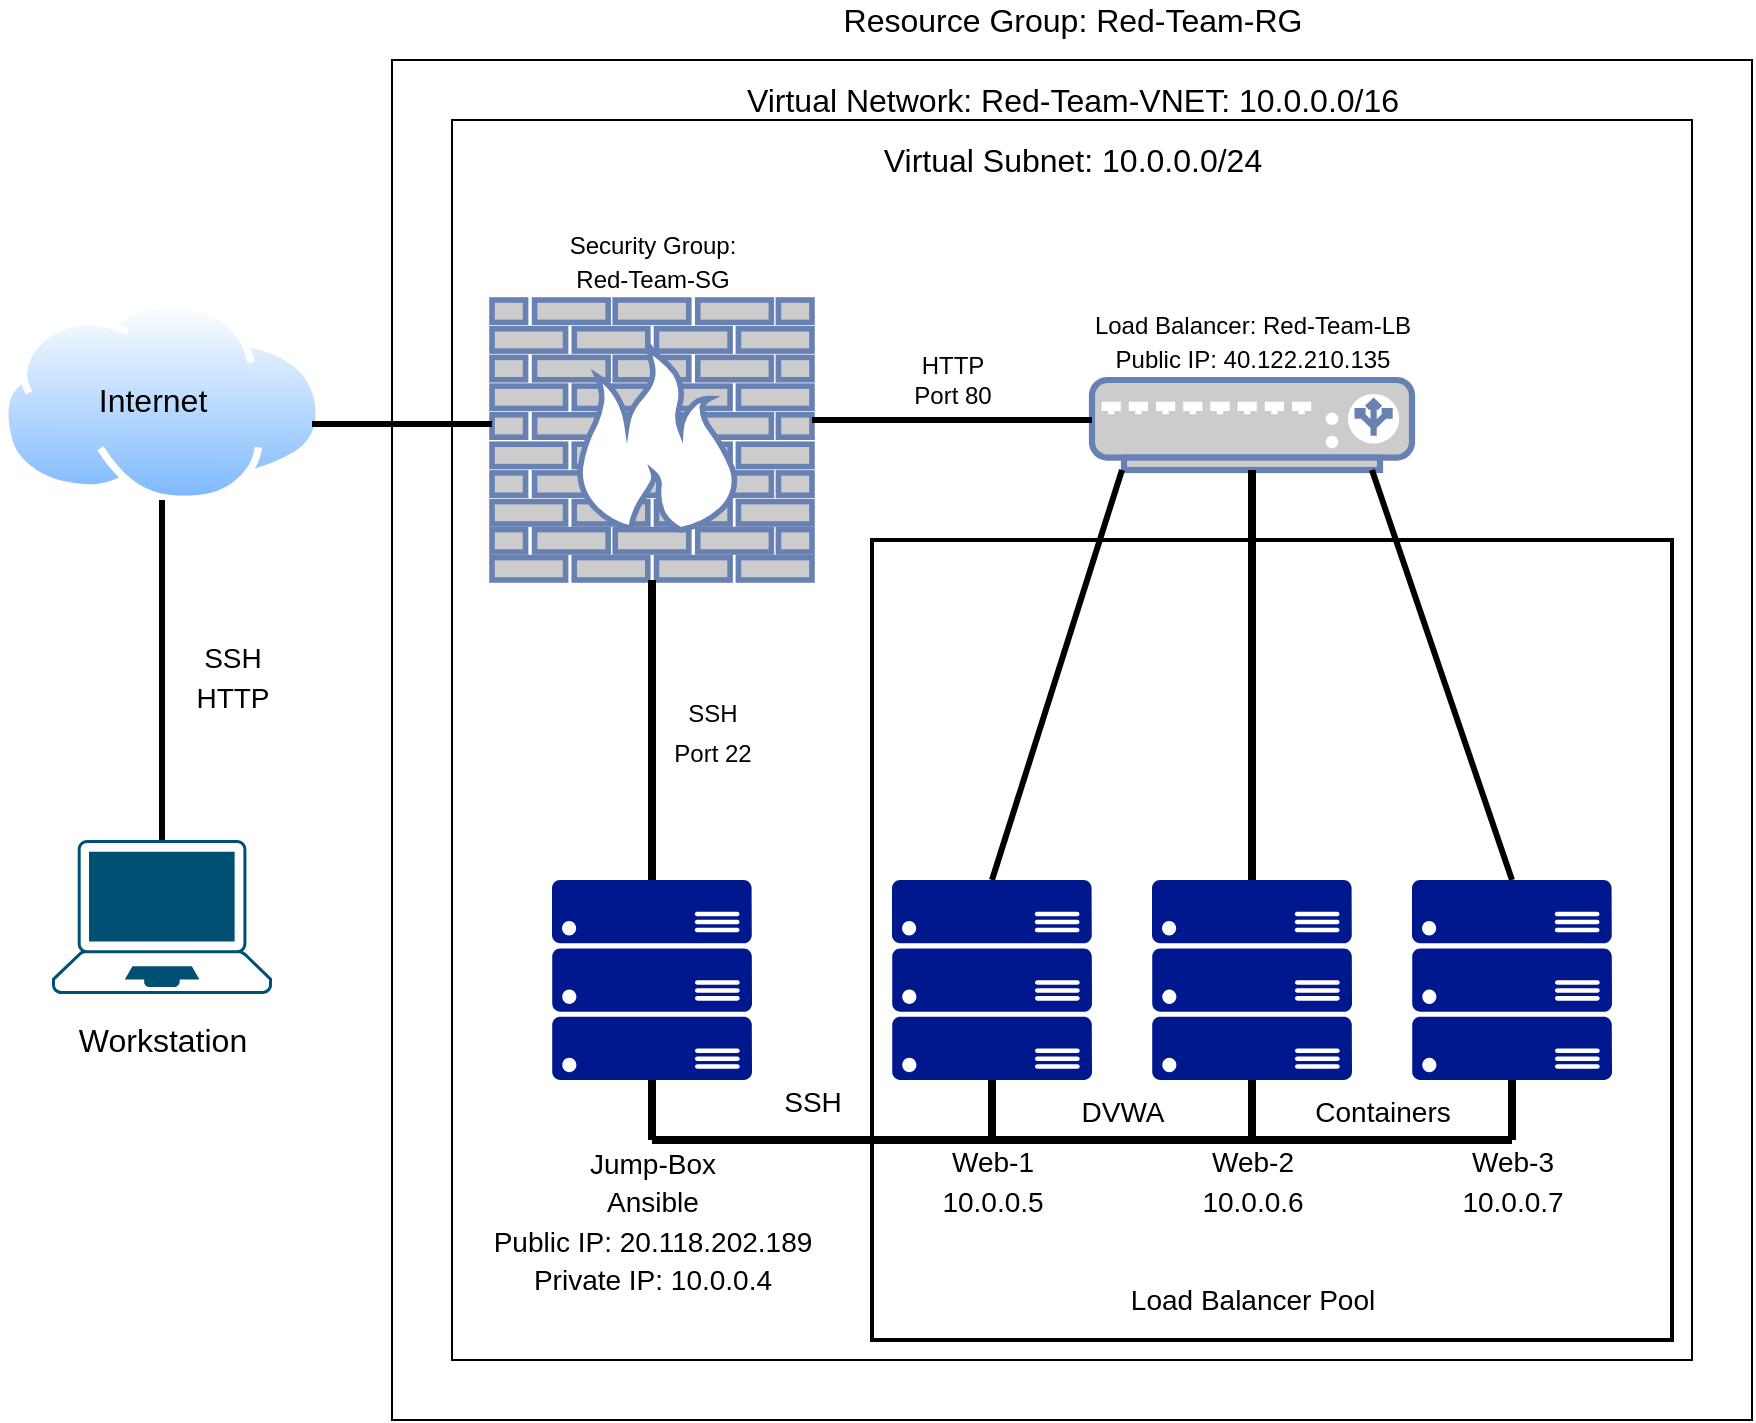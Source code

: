 <mxfile version="15.9.4" type="device"><diagram id="rGiCrMlSFIkEMAg81hAY" name="Page-1"><mxGraphModel dx="1422" dy="762" grid="1" gridSize="10" guides="1" tooltips="1" connect="1" arrows="1" fold="1" page="1" pageScale="1" pageWidth="850" pageHeight="1100" math="0" shadow="0"><root><mxCell id="0"/><mxCell id="1" parent="0"/><mxCell id="eE_JRRioI87IlITitQMR-1" value="" style="whiteSpace=wrap;html=1;aspect=fixed;" parent="1" vertex="1"><mxGeometry x="240" y="40" width="680" height="680" as="geometry"/></mxCell><mxCell id="eE_JRRioI87IlITitQMR-2" value="Resource Group: Red-Team-RG" style="text;html=1;resizable=0;autosize=1;align=center;verticalAlign=middle;points=[];fillColor=none;strokeColor=none;rounded=0;fontSize=16;" parent="1" vertex="1"><mxGeometry x="460" y="10" width="240" height="20" as="geometry"/></mxCell><mxCell id="eE_JRRioI87IlITitQMR-3" value="" style="whiteSpace=wrap;html=1;aspect=fixed;fontSize=16;" parent="1" vertex="1"><mxGeometry x="270" y="70" width="620" height="620" as="geometry"/></mxCell><mxCell id="eE_JRRioI87IlITitQMR-4" value="Virtual Network: Red-Team-VNET: 10.0.0.0/16" style="text;html=1;resizable=0;autosize=1;align=center;verticalAlign=middle;points=[];fillColor=none;strokeColor=none;rounded=0;fontSize=16;" parent="1" vertex="1"><mxGeometry x="410" y="50" width="340" height="20" as="geometry"/></mxCell><mxCell id="eE_JRRioI87IlITitQMR-5" value="Virtual Subnet: 10.0.0.0/24" style="text;html=1;resizable=0;autosize=1;align=center;verticalAlign=middle;points=[];fillColor=none;strokeColor=none;rounded=0;fontSize=16;" parent="1" vertex="1"><mxGeometry x="480" y="80" width="200" height="20" as="geometry"/></mxCell><mxCell id="eE_JRRioI87IlITitQMR-6" value="" style="points=[[0.13,0.02,0],[0.5,0,0],[0.87,0.02,0],[0.885,0.4,0],[0.985,0.985,0],[0.5,1,0],[0.015,0.985,0],[0.115,0.4,0]];verticalLabelPosition=bottom;sketch=0;html=1;verticalAlign=top;aspect=fixed;align=center;pointerEvents=1;shape=mxgraph.cisco19.laptop;fillColor=#005073;strokeColor=none;fontSize=16;" parent="1" vertex="1"><mxGeometry x="70" y="430" width="110" height="77" as="geometry"/></mxCell><mxCell id="eE_JRRioI87IlITitQMR-7" value="" style="aspect=fixed;perimeter=ellipsePerimeter;html=1;align=center;shadow=0;dashed=0;spacingTop=3;image;image=img/lib/active_directory/internet_cloud.svg;fontSize=16;" parent="1" vertex="1"><mxGeometry x="44.44" y="160" width="161.11" height="101.5" as="geometry"/></mxCell><mxCell id="eE_JRRioI87IlITitQMR-8" value="" style="fontColor=#0066CC;verticalAlign=top;verticalLabelPosition=bottom;labelPosition=center;align=center;html=1;outlineConnect=0;fillColor=#CCCCCC;strokeColor=#6881B3;gradientColor=none;gradientDirection=north;strokeWidth=2;shape=mxgraph.networks.firewall;fontSize=16;" parent="1" vertex="1"><mxGeometry x="290" y="160" width="160" height="140" as="geometry"/></mxCell><mxCell id="eE_JRRioI87IlITitQMR-10" value="" style="sketch=0;aspect=fixed;pointerEvents=1;shadow=0;dashed=0;html=1;strokeColor=none;labelPosition=center;verticalLabelPosition=bottom;verticalAlign=top;align=center;fillColor=#00188D;shape=mxgraph.azure.server_rack;fontSize=16;" parent="1" vertex="1"><mxGeometry x="320" y="450" width="100" height="100" as="geometry"/></mxCell><mxCell id="eE_JRRioI87IlITitQMR-11" value="" style="sketch=0;aspect=fixed;pointerEvents=1;shadow=0;dashed=0;html=1;strokeColor=none;labelPosition=center;verticalLabelPosition=bottom;verticalAlign=top;align=center;fillColor=#00188D;shape=mxgraph.azure.server_rack;fontSize=16;" parent="1" vertex="1"><mxGeometry x="490" y="450" width="100" height="100" as="geometry"/></mxCell><mxCell id="eE_JRRioI87IlITitQMR-13" value="" style="sketch=0;aspect=fixed;pointerEvents=1;shadow=0;dashed=0;html=1;strokeColor=none;labelPosition=center;verticalLabelPosition=bottom;verticalAlign=top;align=center;fillColor=#00188D;shape=mxgraph.azure.server_rack;fontSize=16;" parent="1" vertex="1"><mxGeometry x="620" y="450" width="100" height="100" as="geometry"/></mxCell><mxCell id="eE_JRRioI87IlITitQMR-14" value="" style="sketch=0;aspect=fixed;pointerEvents=1;shadow=0;dashed=0;html=1;strokeColor=none;labelPosition=center;verticalLabelPosition=bottom;verticalAlign=top;align=center;fillColor=#00188D;shape=mxgraph.azure.server_rack;fontSize=16;" parent="1" vertex="1"><mxGeometry x="750" y="450" width="100" height="100" as="geometry"/></mxCell><mxCell id="eE_JRRioI87IlITitQMR-15" value="" style="fontColor=#0066CC;verticalAlign=top;verticalLabelPosition=bottom;labelPosition=center;align=center;html=1;outlineConnect=0;fillColor=#CCCCCC;strokeColor=#6881B3;gradientColor=none;gradientDirection=north;strokeWidth=2;shape=mxgraph.networks.load_balancer;fontSize=16;" parent="1" vertex="1"><mxGeometry x="590" y="200" width="160" height="45" as="geometry"/></mxCell><mxCell id="eE_JRRioI87IlITitQMR-16" value="" style="endArrow=none;html=1;rounded=0;fontSize=16;strokeWidth=3;" parent="1" edge="1"><mxGeometry width="50" height="50" relative="1" as="geometry"><mxPoint x="125" y="430" as="sourcePoint"/><mxPoint x="125" y="260" as="targetPoint"/></mxGeometry></mxCell><mxCell id="eE_JRRioI87IlITitQMR-17" value="" style="endArrow=none;html=1;rounded=0;fontSize=16;strokeWidth=3;" parent="1" edge="1"><mxGeometry width="50" height="50" relative="1" as="geometry"><mxPoint x="200" y="222" as="sourcePoint"/><mxPoint x="290" y="222" as="targetPoint"/></mxGeometry></mxCell><mxCell id="eE_JRRioI87IlITitQMR-18" value="" style="endArrow=none;html=1;rounded=0;fontSize=16;strokeWidth=3;" parent="1" edge="1"><mxGeometry width="50" height="50" relative="1" as="geometry"><mxPoint x="450" y="220" as="sourcePoint"/><mxPoint x="590" y="220" as="targetPoint"/></mxGeometry></mxCell><mxCell id="eE_JRRioI87IlITitQMR-22" value="" style="line;strokeWidth=4;direction=south;html=1;perimeter=backbonePerimeter;points=[];outlineConnect=0;fontSize=16;" parent="1" vertex="1"><mxGeometry x="365" y="300" width="10" height="150" as="geometry"/></mxCell><mxCell id="eE_JRRioI87IlITitQMR-23" value="" style="line;strokeWidth=4;direction=south;html=1;perimeter=backbonePerimeter;points=[];outlineConnect=0;fontSize=16;" parent="1" vertex="1"><mxGeometry x="365" y="550" width="10" height="30" as="geometry"/></mxCell><mxCell id="eE_JRRioI87IlITitQMR-24" value="" style="line;strokeWidth=4;direction=south;html=1;perimeter=backbonePerimeter;points=[];outlineConnect=0;fontSize=16;" parent="1" vertex="1"><mxGeometry x="535" y="550" width="10" height="30" as="geometry"/></mxCell><mxCell id="eE_JRRioI87IlITitQMR-25" value="" style="line;strokeWidth=4;direction=south;html=1;perimeter=backbonePerimeter;points=[];outlineConnect=0;fontSize=16;" parent="1" vertex="1"><mxGeometry x="665" y="550" width="10" height="30" as="geometry"/></mxCell><mxCell id="eE_JRRioI87IlITitQMR-26" value="" style="line;strokeWidth=4;direction=south;html=1;perimeter=backbonePerimeter;points=[];outlineConnect=0;fontSize=16;" parent="1" vertex="1"><mxGeometry x="795" y="550" width="10" height="30" as="geometry"/></mxCell><mxCell id="eE_JRRioI87IlITitQMR-27" value="" style="line;strokeWidth=4;html=1;fontSize=16;" parent="1" vertex="1"><mxGeometry x="370" y="570" width="430" height="20" as="geometry"/></mxCell><mxCell id="eE_JRRioI87IlITitQMR-28" value="" style="endArrow=none;html=1;rounded=0;fontSize=16;strokeWidth=3;exitX=0.5;exitY=0;exitDx=0;exitDy=0;exitPerimeter=0;" parent="1" source="eE_JRRioI87IlITitQMR-11" edge="1"><mxGeometry width="50" height="50" relative="1" as="geometry"><mxPoint x="555" y="295" as="sourcePoint"/><mxPoint x="605" y="245" as="targetPoint"/></mxGeometry></mxCell><mxCell id="eE_JRRioI87IlITitQMR-29" value="" style="endArrow=none;html=1;rounded=0;fontSize=16;strokeWidth=3;exitX=0.5;exitY=0;exitDx=0;exitDy=0;exitPerimeter=0;" parent="1" source="eE_JRRioI87IlITitQMR-14" edge="1"><mxGeometry width="50" height="50" relative="1" as="geometry"><mxPoint x="680" y="295" as="sourcePoint"/><mxPoint x="730" y="245" as="targetPoint"/></mxGeometry></mxCell><mxCell id="eE_JRRioI87IlITitQMR-30" value="" style="line;strokeWidth=4;direction=south;html=1;perimeter=backbonePerimeter;points=[];outlineConnect=0;fontSize=16;" parent="1" vertex="1"><mxGeometry x="665" y="245" width="10" height="205" as="geometry"/></mxCell><mxCell id="eE_JRRioI87IlITitQMR-31" value="Internet" style="text;html=1;resizable=0;autosize=1;align=center;verticalAlign=middle;points=[];fillColor=none;strokeColor=none;rounded=0;fontSize=16;" parent="1" vertex="1"><mxGeometry x="85" y="200" width="70" height="20" as="geometry"/></mxCell><mxCell id="eE_JRRioI87IlITitQMR-32" value="Workstation" style="text;html=1;resizable=0;autosize=1;align=center;verticalAlign=middle;points=[];fillColor=none;strokeColor=none;rounded=0;fontSize=16;" parent="1" vertex="1"><mxGeometry x="75" y="520" width="100" height="20" as="geometry"/></mxCell><mxCell id="eE_JRRioI87IlITitQMR-33" value="&lt;font style=&quot;font-size: 14px&quot;&gt;SSH&lt;br&gt;HTTP&lt;/font&gt;" style="text;html=1;resizable=0;autosize=1;align=center;verticalAlign=middle;points=[];fillColor=none;strokeColor=none;rounded=0;fontSize=16;" parent="1" vertex="1"><mxGeometry x="135" y="322.5" width="50" height="50" as="geometry"/></mxCell><mxCell id="eE_JRRioI87IlITitQMR-34" value="&lt;font style=&quot;font-size: 12px&quot;&gt;SSH&lt;br&gt;Port 22&lt;/font&gt;" style="text;html=1;resizable=0;autosize=1;align=center;verticalAlign=middle;points=[];fillColor=none;strokeColor=none;rounded=0;fontSize=16;" parent="1" vertex="1"><mxGeometry x="375" y="350" width="50" height="50" as="geometry"/></mxCell><mxCell id="eE_JRRioI87IlITitQMR-35" value="&lt;font style=&quot;font-size: 14px&quot;&gt;SSH&lt;/font&gt;" style="text;html=1;resizable=0;autosize=1;align=center;verticalAlign=middle;points=[];fillColor=none;strokeColor=none;rounded=0;fontSize=16;" parent="1" vertex="1"><mxGeometry x="430" y="545" width="40" height="30" as="geometry"/></mxCell><mxCell id="eE_JRRioI87IlITitQMR-36" value="&lt;font style=&quot;font-size: 14px&quot;&gt;Web-1&lt;br&gt;10.0.0.5&lt;/font&gt;" style="text;html=1;resizable=0;autosize=1;align=center;verticalAlign=middle;points=[];fillColor=none;strokeColor=none;rounded=0;fontSize=16;" parent="1" vertex="1"><mxGeometry x="505" y="575" width="70" height="50" as="geometry"/></mxCell><mxCell id="eE_JRRioI87IlITitQMR-37" value="&lt;font style=&quot;font-size: 14px&quot;&gt;Web-2&lt;br&gt;10.0.0.6&lt;/font&gt;" style="text;html=1;resizable=0;autosize=1;align=center;verticalAlign=middle;points=[];fillColor=none;strokeColor=none;rounded=0;fontSize=16;" parent="1" vertex="1"><mxGeometry x="635" y="575" width="70" height="50" as="geometry"/></mxCell><mxCell id="eE_JRRioI87IlITitQMR-38" value="&lt;font style=&quot;font-size: 14px&quot;&gt;Web-3&lt;br&gt;10.0.0.7&lt;/font&gt;" style="text;html=1;resizable=0;autosize=1;align=center;verticalAlign=middle;points=[];fillColor=none;strokeColor=none;rounded=0;fontSize=16;" parent="1" vertex="1"><mxGeometry x="765" y="575" width="70" height="50" as="geometry"/></mxCell><mxCell id="eE_JRRioI87IlITitQMR-39" value="&lt;font style=&quot;font-size: 14px&quot;&gt;DVWA&lt;/font&gt;" style="text;html=1;resizable=0;autosize=1;align=center;verticalAlign=middle;points=[];fillColor=none;strokeColor=none;rounded=0;fontSize=16;" parent="1" vertex="1"><mxGeometry x="575" y="550" width="60" height="30" as="geometry"/></mxCell><mxCell id="eE_JRRioI87IlITitQMR-40" value="&lt;font style=&quot;font-size: 14px&quot;&gt;Containers&lt;/font&gt;" style="text;html=1;resizable=0;autosize=1;align=center;verticalAlign=middle;points=[];fillColor=none;strokeColor=none;rounded=0;fontSize=16;" parent="1" vertex="1"><mxGeometry x="695" y="550" width="80" height="30" as="geometry"/></mxCell><mxCell id="eE_JRRioI87IlITitQMR-42" value="&lt;font style=&quot;font-size: 14px&quot;&gt;Jump-Box&lt;br&gt;Ansible&lt;br&gt;Public IP: 20.118.202.189&lt;br&gt;Private IP: 10.0.0.4&lt;/font&gt;" style="text;html=1;resizable=0;autosize=1;align=center;verticalAlign=middle;points=[];fillColor=none;strokeColor=none;rounded=0;fontSize=16;" parent="1" vertex="1"><mxGeometry x="285" y="575" width="170" height="90" as="geometry"/></mxCell><mxCell id="UgTrQPDtAyrouRXGy2xG-1" value="HTTP&lt;br&gt;Port 80" style="text;html=1;resizable=0;autosize=1;align=center;verticalAlign=middle;points=[];fillColor=none;strokeColor=none;rounded=0;" parent="1" vertex="1"><mxGeometry x="495" y="185" width="50" height="30" as="geometry"/></mxCell><mxCell id="UgTrQPDtAyrouRXGy2xG-2" value="&lt;font style=&quot;font-size: 12px&quot;&gt;Load Balancer: Red-Team-LB&lt;br&gt;Public IP: 40.122.210.135&lt;/font&gt;" style="text;html=1;resizable=0;autosize=1;align=center;verticalAlign=middle;points=[];fillColor=none;strokeColor=none;rounded=0;fontSize=14;" parent="1" vertex="1"><mxGeometry x="585" y="160" width="170" height="40" as="geometry"/></mxCell><mxCell id="UgTrQPDtAyrouRXGy2xG-3" value="&lt;font style=&quot;font-size: 12px&quot;&gt;Security Group:&lt;br&gt;Red-Team-SG&lt;/font&gt;" style="text;html=1;resizable=0;autosize=1;align=center;verticalAlign=middle;points=[];fillColor=none;strokeColor=none;rounded=0;fontSize=14;" parent="1" vertex="1"><mxGeometry x="320" y="120" width="100" height="40" as="geometry"/></mxCell><mxCell id="UgTrQPDtAyrouRXGy2xG-5" value="" style="whiteSpace=wrap;html=1;aspect=fixed;fontSize=12;fillColor=none;strokeWidth=2;" parent="1" vertex="1"><mxGeometry x="480" y="280" width="400" height="400" as="geometry"/></mxCell><mxCell id="UgTrQPDtAyrouRXGy2xG-6" value="Load Balancer Pool" style="text;html=1;resizable=0;autosize=1;align=center;verticalAlign=middle;points=[];fillColor=none;strokeColor=none;rounded=0;fontSize=14;" parent="1" vertex="1"><mxGeometry x="600" y="650" width="140" height="20" as="geometry"/></mxCell></root></mxGraphModel></diagram></mxfile>